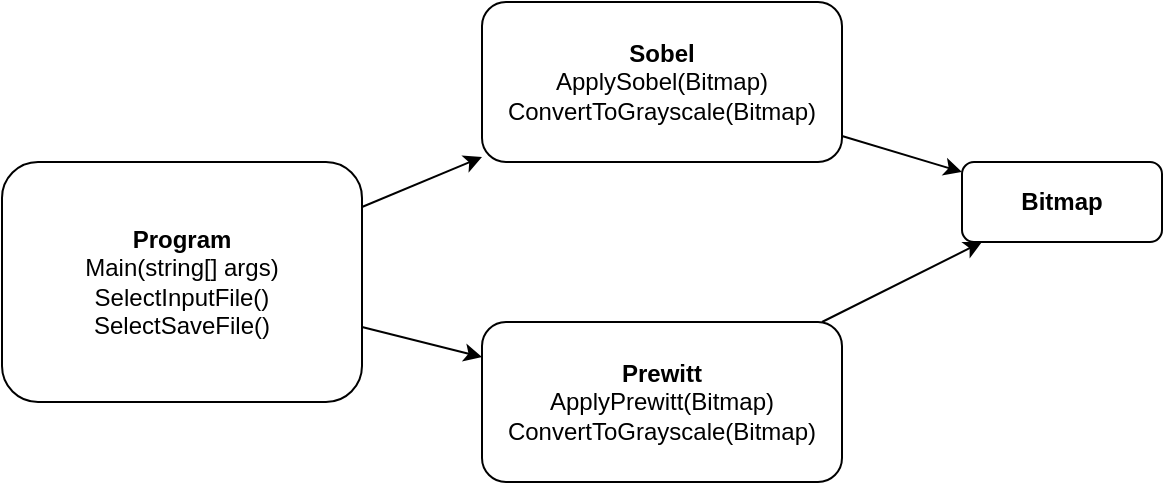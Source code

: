 <?xml version="1.0" encoding="UTF-8"?>
<mxfile>
  <diagram id="umlDiagram">
    <mxGraphModel dx="1041" dy="641" grid="1" gridSize="10" guides="1" tooltips="1" connect="1" arrows="1" fold="1" page="1" pageScale="1" pageWidth="827" pageHeight="1169" math="0" shadow="0">
      <root>
        <mxCell id="0" />
        <mxCell id="1" parent="0" />

        <!-- Program Class -->
        <mxCell id="programClass" value="&lt;b&gt;Program&lt;/b&gt;&#xa;Main(string[] args)&#xa;SelectInputFile()&#xa;SelectSaveFile()" style="rounded=1;whiteSpace=wrap;html=1;" vertex="1" parent="1">
          <mxGeometry x="160" y="160" width="180" height="120" as="geometry" />
        </mxCell>

        <!-- Sobel Class -->
        <mxCell id="sobelClass" value="&lt;b&gt;Sobel&lt;/b&gt;&#xa;ApplySobel(Bitmap)&#xa;ConvertToGrayscale(Bitmap)" style="rounded=1;whiteSpace=wrap;html=1;" vertex="1" parent="1">
          <mxGeometry x="400" y="80" width="180" height="80" as="geometry" />
        </mxCell>

        <!-- Prewitt Class -->
        <mxCell id="prewittClass" value="&lt;b&gt;Prewitt&lt;/b&gt;&#xa;ApplyPrewitt(Bitmap)&#xa;ConvertToGrayscale(Bitmap)" style="rounded=1;whiteSpace=wrap;html=1;" vertex="1" parent="1">
          <mxGeometry x="400" y="240" width="180" height="80" as="geometry" />
        </mxCell>

        <!-- Relationship: Program uses Sobel -->
        <mxCell id="programUsesSobel" edge="1" parent="1" source="programClass" target="sobelClass">
          <mxGeometry relative="1" as="geometry" />
        </mxCell>

        <!-- Relationship: Program uses Prewitt -->
        <mxCell id="programUsesPrewitt" edge="1" parent="1" source="programClass" target="prewittClass">
          <mxGeometry relative="1" as="geometry" />
        </mxCell>

        <!-- Bitmap Class -->
        <mxCell id="bitmapClass" value="&lt;b&gt;Bitmap&lt;/b&gt;" style="rounded=1;whiteSpace=wrap;html=1;" vertex="1" parent="1">
          <mxGeometry x="640" y="160" width="100" height="40" as="geometry" />
        </mxCell>

        <!-- Relationship: Sobel uses Bitmap -->
        <mxCell id="sobelUsesBitmap" edge="1" parent="1" source="sobelClass" target="bitmapClass">
          <mxGeometry relative="1" as="geometry" />
        </mxCell>

        <!-- Relationship: Prewitt uses Bitmap -->
        <mxCell id="prewittUsesBitmap" edge="1" parent="1" source="prewittClass" target="bitmapClass">
          <mxGeometry relative="1" as="geometry" />
        </mxCell>

      </root>
    </mxGraphModel>
  </diagram>
</mxfile>
